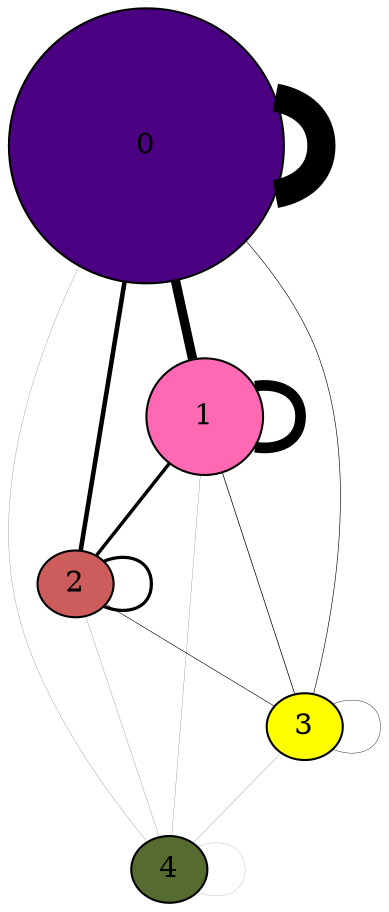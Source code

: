 graph  {
	0	 [fillcolor="#4B0082",
		height=1.82934066005,
		style=filled,
		width=1.82934066005];
	0 -- 0	 [penwidth=13.5171007611];
	1	 [fillcolor="#FF69B4",
		height=0.780328125302,
		style=filled,
		width=0.780328125302];
	0 -- 1	 [penwidth=4.49683076503];
	2	 [fillcolor="#CD5C5C",
		height=0.208659169037,
		style=filled,
		width=0.208659169037];
	0 -- 2	 [penwidth=2.20850268342];
	3	 [fillcolor="#FFFF00",
		height=0.0314417925946,
		style=filled,
		width=0.0314417925946];
	0 -- 3	 [penwidth=0.292693126718];
	4	 [fillcolor="#556B2F",
		height=0.00857503434397,
		style=filled,
		width=0.00857503434397];
	0 -- 4	 [penwidth=0.0798253981958];
	1 -- 1	 [penwidth=5.13543395059];
	1 -- 2	 [penwidth=1.64972489605];
	1 -- 3	 [penwidth=0.345910058848];
	1 -- 4	 [penwidth=0.0798253981958];
	2 -- 2	 [penwidth=1.54329103178];
	2 -- 3	 [penwidth=0.292693126718];
	2 -- 4	 [penwidth=0.0798253981958];
	3 -- 3	 [penwidth=0.186259262457];
	3 -- 4	 [penwidth=0.0798253981958];
	4 -- 4	 [penwidth=0.0532169321305];
}

